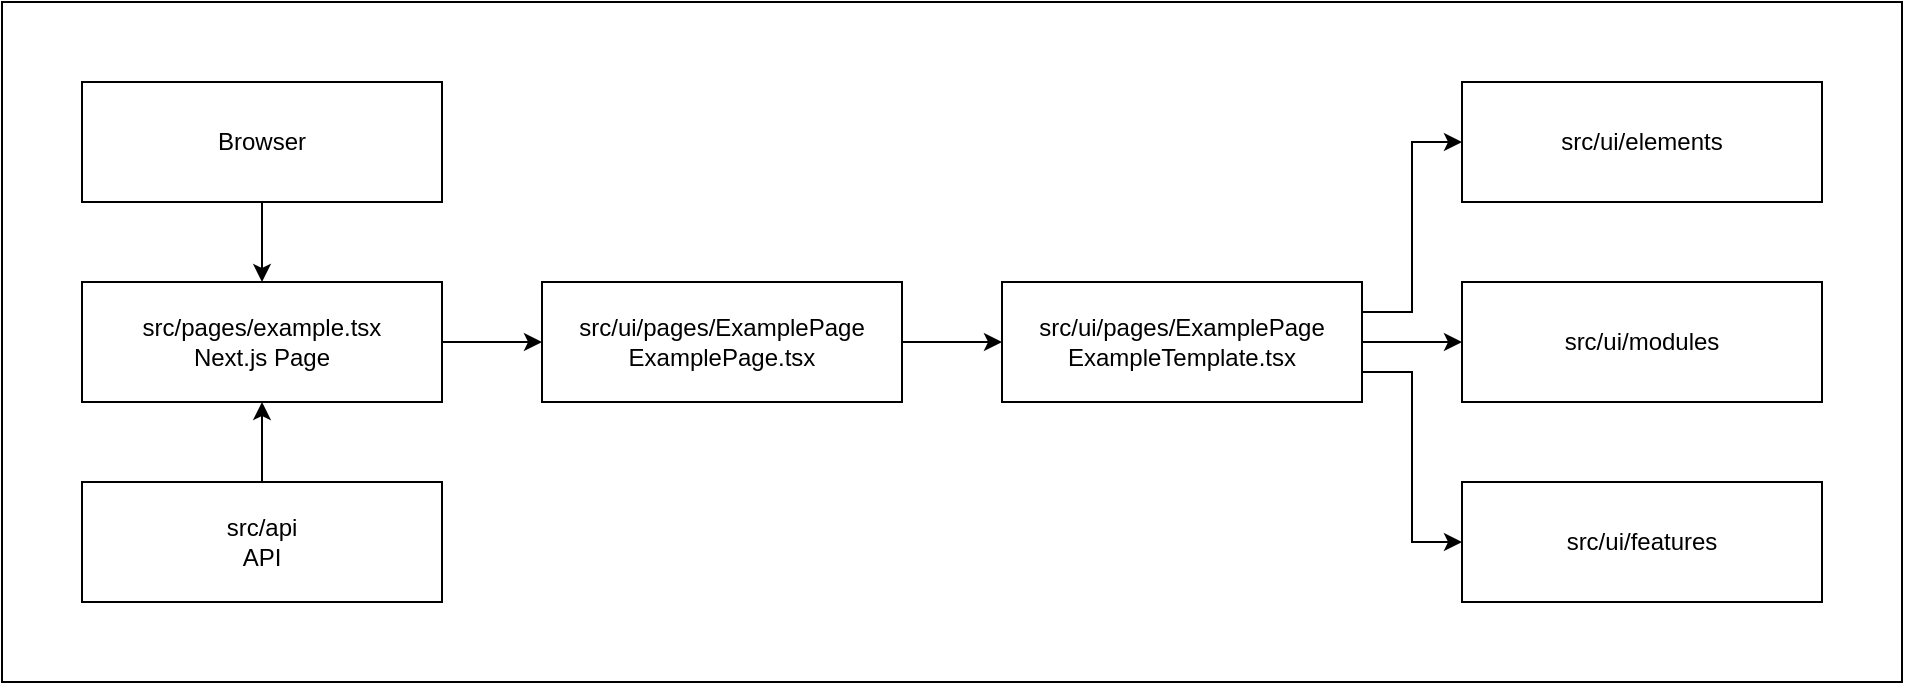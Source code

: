 <mxfile version="16.1.2" type="device"><diagram id="g4AbbAY9M4beSpgakU-B" name="Building the UI"><mxGraphModel dx="1106" dy="733" grid="1" gridSize="10" guides="1" tooltips="1" connect="1" arrows="1" fold="1" page="1" pageScale="1" pageWidth="827" pageHeight="1169" math="0" shadow="0"><root><mxCell id="0"/><mxCell id="1" parent="0"/><mxCell id="v4a7yUveX8u056uivkkb-1" value="" style="rounded=0;whiteSpace=wrap;html=1;fontSize=24;" parent="1" vertex="1"><mxGeometry width="950" height="340" as="geometry"/></mxCell><mxCell id="y1YRUyPjdwyKkeFHabPn-5" style="edgeStyle=orthogonalEdgeStyle;rounded=0;orthogonalLoop=1;jettySize=auto;html=1;exitX=1;exitY=0.5;exitDx=0;exitDy=0;entryX=0;entryY=0.5;entryDx=0;entryDy=0;" parent="1" target="y1YRUyPjdwyKkeFHabPn-2" edge="1"><mxGeometry relative="1" as="geometry"><mxPoint x="390" y="70" as="sourcePoint"/></mxGeometry></mxCell><mxCell id="y1YRUyPjdwyKkeFHabPn-6" value="" style="edgeStyle=orthogonalEdgeStyle;rounded=0;orthogonalLoop=1;jettySize=auto;html=1;" parent="1" target="y1YRUyPjdwyKkeFHabPn-3" edge="1"><mxGeometry relative="1" as="geometry"><mxPoint x="480" y="70" as="sourcePoint"/></mxGeometry></mxCell><mxCell id="y1YRUyPjdwyKkeFHabPn-9" value="" style="edgeStyle=orthogonalEdgeStyle;rounded=0;orthogonalLoop=1;jettySize=auto;html=1;" parent="1" target="y1YRUyPjdwyKkeFHabPn-7" edge="1"><mxGeometry relative="1" as="geometry"><mxPoint x="640" y="70" as="sourcePoint"/></mxGeometry></mxCell><mxCell id="v4a7yUveX8u056uivkkb-2" style="edgeStyle=orthogonalEdgeStyle;rounded=0;orthogonalLoop=1;jettySize=auto;html=1;exitX=0.5;exitY=1;exitDx=0;exitDy=0;entryX=0;entryY=0.5;entryDx=0;entryDy=0;fontSize=24;" parent="1" target="y1YRUyPjdwyKkeFHabPn-8" edge="1"><mxGeometry relative="1" as="geometry"><Array as="points"><mxPoint x="580" y="120"/><mxPoint x="820" y="120"/><mxPoint x="820" y="70"/></Array><mxPoint x="580" y="100" as="sourcePoint"/></mxGeometry></mxCell><mxCell id="y1YRUyPjdwyKkeFHabPn-10" value="" style="edgeStyle=orthogonalEdgeStyle;rounded=0;orthogonalLoop=1;jettySize=auto;html=1;" parent="1" target="y1YRUyPjdwyKkeFHabPn-8" edge="1"><mxGeometry relative="1" as="geometry"><mxPoint x="800" y="70" as="sourcePoint"/></mxGeometry></mxCell><mxCell id="3_K--aZc2se8TX3yQHjJ-3" style="edgeStyle=orthogonalEdgeStyle;rounded=0;orthogonalLoop=1;jettySize=auto;html=1;exitX=1;exitY=0.5;exitDx=0;exitDy=0;entryX=0;entryY=0.5;entryDx=0;entryDy=0;fontSize=12;" edge="1" parent="1" source="y1YRUyPjdwyKkeFHabPn-16" target="3_K--aZc2se8TX3yQHjJ-2"><mxGeometry relative="1" as="geometry"/></mxCell><mxCell id="y1YRUyPjdwyKkeFHabPn-16" value="src/pages/example.tsx&lt;br&gt;Next.js Page" style="rounded=0;whiteSpace=wrap;html=1;" parent="1" vertex="1"><mxGeometry x="40" y="140" width="180" height="60" as="geometry"/></mxCell><mxCell id="3_K--aZc2se8TX3yQHjJ-7" value="" style="edgeStyle=orthogonalEdgeStyle;rounded=0;orthogonalLoop=1;jettySize=auto;html=1;fontSize=12;" edge="1" parent="1" source="3_K--aZc2se8TX3yQHjJ-2" target="3_K--aZc2se8TX3yQHjJ-4"><mxGeometry relative="1" as="geometry"/></mxCell><mxCell id="3_K--aZc2se8TX3yQHjJ-2" value="src/ui/pages/ExamplePage&lt;br&gt;ExamplePage.tsx" style="rounded=0;whiteSpace=wrap;html=1;" vertex="1" parent="1"><mxGeometry x="270" y="140" width="180" height="60" as="geometry"/></mxCell><mxCell id="3_K--aZc2se8TX3yQHjJ-11" value="" style="edgeStyle=orthogonalEdgeStyle;rounded=0;orthogonalLoop=1;jettySize=auto;html=1;fontSize=12;" edge="1" parent="1" source="3_K--aZc2se8TX3yQHjJ-4" target="3_K--aZc2se8TX3yQHjJ-9"><mxGeometry relative="1" as="geometry"/></mxCell><mxCell id="3_K--aZc2se8TX3yQHjJ-12" style="edgeStyle=orthogonalEdgeStyle;rounded=0;orthogonalLoop=1;jettySize=auto;html=1;exitX=1;exitY=0.25;exitDx=0;exitDy=0;entryX=0;entryY=0.5;entryDx=0;entryDy=0;fontSize=12;" edge="1" parent="1" source="3_K--aZc2se8TX3yQHjJ-4" target="3_K--aZc2se8TX3yQHjJ-8"><mxGeometry relative="1" as="geometry"/></mxCell><mxCell id="3_K--aZc2se8TX3yQHjJ-13" style="edgeStyle=orthogonalEdgeStyle;rounded=0;orthogonalLoop=1;jettySize=auto;html=1;exitX=1;exitY=0.75;exitDx=0;exitDy=0;entryX=0;entryY=0.5;entryDx=0;entryDy=0;fontSize=12;" edge="1" parent="1" source="3_K--aZc2se8TX3yQHjJ-4" target="3_K--aZc2se8TX3yQHjJ-10"><mxGeometry relative="1" as="geometry"/></mxCell><mxCell id="3_K--aZc2se8TX3yQHjJ-4" value="src/ui/pages/ExamplePage&lt;br&gt;ExampleTemplate.tsx" style="rounded=0;whiteSpace=wrap;html=1;" vertex="1" parent="1"><mxGeometry x="500" y="140" width="180" height="60" as="geometry"/></mxCell><mxCell id="3_K--aZc2se8TX3yQHjJ-6" value="" style="edgeStyle=orthogonalEdgeStyle;rounded=0;orthogonalLoop=1;jettySize=auto;html=1;fontSize=12;" edge="1" parent="1" source="3_K--aZc2se8TX3yQHjJ-5" target="y1YRUyPjdwyKkeFHabPn-16"><mxGeometry relative="1" as="geometry"/></mxCell><mxCell id="3_K--aZc2se8TX3yQHjJ-5" value="src/api&lt;br&gt;API" style="rounded=0;whiteSpace=wrap;html=1;" vertex="1" parent="1"><mxGeometry x="40" y="240" width="180" height="60" as="geometry"/></mxCell><mxCell id="3_K--aZc2se8TX3yQHjJ-8" value="src/ui/elements" style="rounded=0;whiteSpace=wrap;html=1;" vertex="1" parent="1"><mxGeometry x="730" y="40" width="180" height="60" as="geometry"/></mxCell><mxCell id="3_K--aZc2se8TX3yQHjJ-9" value="src/ui/modules" style="rounded=0;whiteSpace=wrap;html=1;" vertex="1" parent="1"><mxGeometry x="730" y="140" width="180" height="60" as="geometry"/></mxCell><mxCell id="3_K--aZc2se8TX3yQHjJ-10" value="src/ui/features" style="rounded=0;whiteSpace=wrap;html=1;" vertex="1" parent="1"><mxGeometry x="730" y="240" width="180" height="60" as="geometry"/></mxCell><mxCell id="3_K--aZc2se8TX3yQHjJ-15" value="" style="edgeStyle=orthogonalEdgeStyle;rounded=0;orthogonalLoop=1;jettySize=auto;html=1;fontSize=12;" edge="1" parent="1" source="3_K--aZc2se8TX3yQHjJ-14" target="y1YRUyPjdwyKkeFHabPn-16"><mxGeometry relative="1" as="geometry"/></mxCell><mxCell id="3_K--aZc2se8TX3yQHjJ-14" value="Browser" style="rounded=0;whiteSpace=wrap;html=1;" vertex="1" parent="1"><mxGeometry x="40" y="40" width="180" height="60" as="geometry"/></mxCell></root></mxGraphModel></diagram></mxfile>